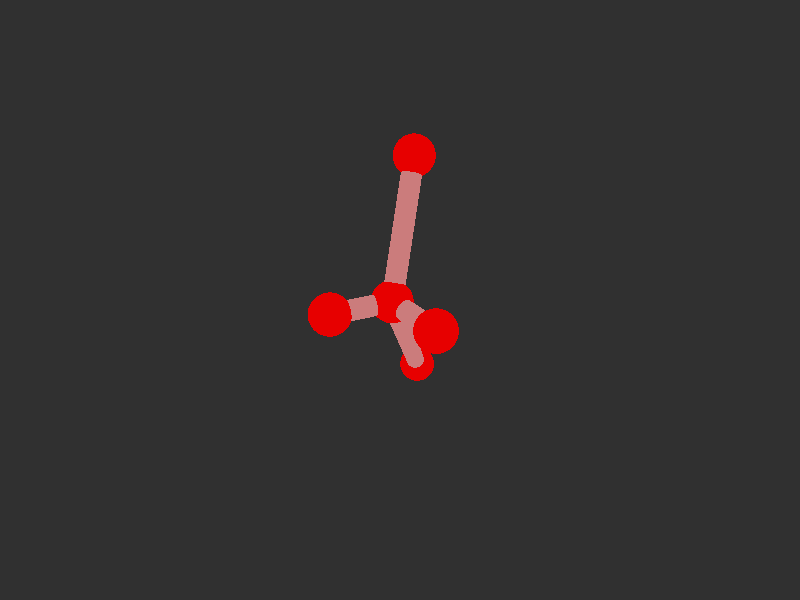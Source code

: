 #version 3.7; 
    global_settings { assumed_gamma 1.0 }
    

    camera {
    location  <20, 20, 20>
    right     x*image_width/image_height
    look_at   <0, 0, 0>
    angle 58
    }

    background { color rgb<1,1,1>*0.03 }


    light_source { <-20, 30, -25> color red 0.6 green 0.6 blue 0.6 }
    light_source { < 20, 30, -25> color red 0.6 green 0.6 blue 0.6 }
    
    #declare m = 1;
    union {

    union {
    sphere { m*<0.9339902667260294,0.5768690755168001,0.41810459822231527>, 1 }        
    sphere {  m*<1.1776627317446906,0.6249778400315824,3.407803142003794>, 1 }
    sphere {  m*<3.670909920807227,0.6249778400315822,-0.8094790664868245>, 1 }
    sphere {  m*<-2.6245198983275975,6.0913744842305,-1.68591179373475>, 1}
    sphere { m*<-3.838232929752428,-7.745306961674493,-2.4028697467768776>, 1 }    

        pigment { color rgb<0.8,0,0>  }
    finish { ambient 0.1 diffuse 0.7 phong 1 }
    }    
    union {
    cylinder { m*<1.1776627317446906,0.6249778400315824,3.407803142003794>, <0.9339902667260294,0.5768690755168001,0.41810459822231527>, 0.5 }
    cylinder { m*<3.670909920807227,0.6249778400315822,-0.8094790664868245>, <0.9339902667260294,0.5768690755168001,0.41810459822231527>, 0.5}
    cylinder { m*<-2.6245198983275975,6.0913744842305,-1.68591179373475>, <0.9339902667260294,0.5768690755168001,0.41810459822231527>, 0.5 }
    cylinder {  m*<-3.838232929752428,-7.745306961674493,-2.4028697467768776>, <0.9339902667260294,0.5768690755168001,0.41810459822231527>, 0.5}

    pigment { color rgb<0.6,.2,.2>  }
    finish { ambient 0.1 diffuse 0.7 phong 1 }    
    }
    
    // rotate <0, 0, 0>
    }
    #version 3.7; 
    global_settings { assumed_gamma 1.0 }
    

    camera {
    location  <20, 20, 20>
    right     x*image_width/image_height
    look_at   <0, 0, 0>
    angle 58
    }

    background { color rgb<1,1,1>*0.03 }


    light_source { <-20, 30, -25> color red 0.6 green 0.6 blue 0.6 }
    light_source { < 20, 30, -25> color red 0.6 green 0.6 blue 0.6 }
    
    #declare m = 1;
    union {

    union {
    sphere { m*<0.9339902667260294,0.5768690755168001,0.41810459822231527>, 1 }        
    sphere {  m*<1.1776627317446906,0.6249778400315824,3.407803142003794>, 1 }
    sphere {  m*<3.670909920807227,0.6249778400315822,-0.8094790664868245>, 1 }
    sphere {  m*<-2.6245198983275975,6.0913744842305,-1.68591179373475>, 1}
    sphere { m*<-3.838232929752428,-7.745306961674493,-2.4028697467768776>, 1 }    

        pigment { color rgb<0.8,0,0>  }
    finish { ambient 0.1 diffuse 0.7 phong 1 }
    }    
    union {
    cylinder { m*<1.1776627317446906,0.6249778400315824,3.407803142003794>, <0.9339902667260294,0.5768690755168001,0.41810459822231527>, 0.5 }
    cylinder { m*<3.670909920807227,0.6249778400315822,-0.8094790664868245>, <0.9339902667260294,0.5768690755168001,0.41810459822231527>, 0.5}
    cylinder { m*<-2.6245198983275975,6.0913744842305,-1.68591179373475>, <0.9339902667260294,0.5768690755168001,0.41810459822231527>, 0.5 }
    cylinder {  m*<-3.838232929752428,-7.745306961674493,-2.4028697467768776>, <0.9339902667260294,0.5768690755168001,0.41810459822231527>, 0.5}

    pigment { color rgb<0.6,.2,.2>  }
    finish { ambient 0.1 diffuse 0.7 phong 1 }    
    }
    
    // rotate <0, 0, 0>
    }
    